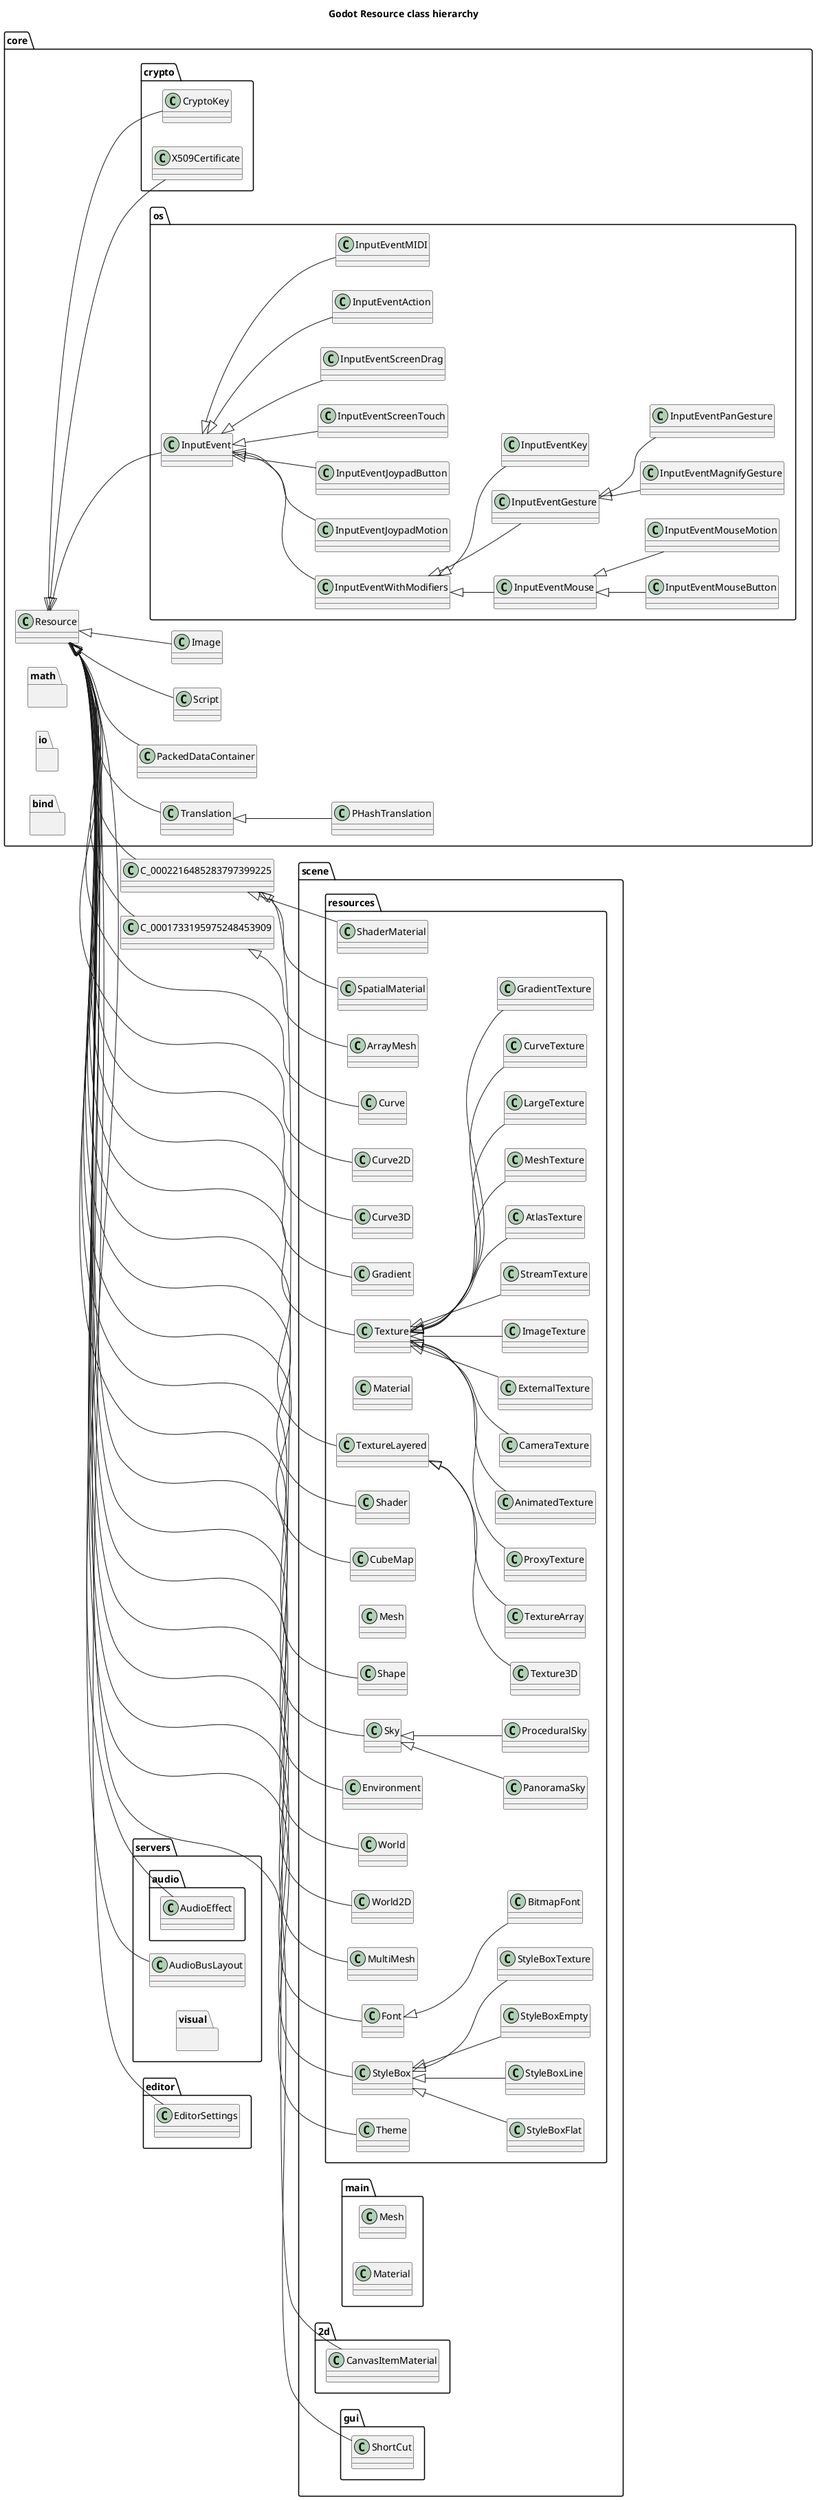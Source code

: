 @startuml
title Godot Resource class hierarchy
left to right direction
package [core] as C_0001135303388636126337 {
package [os] as C_0000971228303667196130 {
class "InputEvent" as C_0000826642441440633506
class C_0000826642441440633506 [[https://github.com/godotengine/godot/blob/faf3f883d1a25ec8a2b7a31ecc9e3363613b2478/./core/os/input_event.h#L187{InputEvent}]] {
__
}
class "InputEventWithModifiers" as C_0001643690477901780535
class C_0001643690477901780535 [[https://github.com/godotengine/godot/blob/faf3f883d1a25ec8a2b7a31ecc9e3363613b2478/./core/os/input_event.h#L224{InputEventWithModifiers}]] {
__
}
class "InputEventKey" as C_0000005346252496229381
class C_0000005346252496229381 [[https://github.com/godotengine/godot/blob/faf3f883d1a25ec8a2b7a31ecc9e3363613b2478/./core/os/input_event.h#L269{InputEventKey}]] {
__
}
class "InputEventMouse" as C_0000508669583629270248
class C_0000508669583629270248 [[https://github.com/godotengine/godot/blob/faf3f883d1a25ec8a2b7a31ecc9e3363613b2478/./core/os/input_event.h#L308{InputEventMouse}]] {
__
}
class "InputEventMouseButton" as C_0001609811636033675562
class C_0001609811636033675562 [[https://github.com/godotengine/godot/blob/faf3f883d1a25ec8a2b7a31ecc9e3363613b2478/./core/os/input_event.h#L333{InputEventMouseButton}]] {
__
}
class "InputEventMouseMotion" as C_0001449155408194946072
class C_0001449155408194946072 [[https://github.com/godotengine/godot/blob/faf3f883d1a25ec8a2b7a31ecc9e3363613b2478/./core/os/input_event.h#L367{InputEventMouseMotion}]] {
__
}
class "InputEventJoypadMotion" as C_0000545233917368839369
class C_0000545233917368839369 [[https://github.com/godotengine/godot/blob/faf3f883d1a25ec8a2b7a31ecc9e3363613b2478/./core/os/input_event.h#L400{InputEventJoypadMotion}]] {
__
}
class "InputEventJoypadButton" as C_0000879206998663772909
class C_0000879206998663772909 [[https://github.com/godotengine/godot/blob/faf3f883d1a25ec8a2b7a31ecc9e3363613b2478/./core/os/input_event.h#L426{InputEventJoypadButton}]] {
__
}
class "InputEventScreenTouch" as C_0000424955783958123814
class C_0000424955783958123814 [[https://github.com/godotengine/godot/blob/faf3f883d1a25ec8a2b7a31ecc9e3363613b2478/./core/os/input_event.h#L454{InputEventScreenTouch}]] {
__
}
class "InputEventScreenDrag" as C_0000181579490489051672
class C_0000181579490489051672 [[https://github.com/godotengine/godot/blob/faf3f883d1a25ec8a2b7a31ecc9e3363613b2478/./core/os/input_event.h#L479{InputEventScreenDrag}]] {
__
}
class "InputEventAction" as C_0000771113246620413802
class C_0000771113246620413802 [[https://github.com/godotengine/godot/blob/faf3f883d1a25ec8a2b7a31ecc9e3363613b2478/./core/os/input_event.h#L509{InputEventAction}]] {
__
}
class "InputEventGesture" as C_0002273725611005372274
class C_0002273725611005372274 [[https://github.com/godotengine/godot/blob/faf3f883d1a25ec8a2b7a31ecc9e3363613b2478/./core/os/input_event.h#L541{InputEventGesture}]] {
__
}
class "InputEventMagnifyGesture" as C_0001081009511705756716
class C_0001081009511705756716 [[https://github.com/godotengine/godot/blob/faf3f883d1a25ec8a2b7a31ecc9e3363613b2478/./core/os/input_event.h#L555{InputEventMagnifyGesture}]] {
__
}
class "InputEventPanGesture" as C_0000785094287144192783
class C_0000785094287144192783 [[https://github.com/godotengine/godot/blob/faf3f883d1a25ec8a2b7a31ecc9e3363613b2478/./core/os/input_event.h#L573{InputEventPanGesture}]] {
__
}
class "InputEventMIDI" as C_0000421706308116149067
class C_0000421706308116149067 [[https://github.com/godotengine/godot/blob/faf3f883d1a25ec8a2b7a31ecc9e3363613b2478/./core/os/input_event.h#L591{InputEventMIDI}]] {
__
}
}
package [math] as C_0001290567961039012027 {
}
package [io] as C_0000800808595394760973 {
}
class "Resource" as C_0001951177692366602790
class C_0001951177692366602790 [[https://github.com/godotengine/godot/blob/faf3f883d1a25ec8a2b7a31ecc9e3363613b2478/./core/resource.h#L48{Resource}]] {
__
}
class "Script" as C_0001608678623693693822
class C_0001608678623693693822 [[https://github.com/godotengine/godot/blob/faf3f883d1a25ec8a2b7a31ecc9e3363613b2478/./core/script_language.h#L99{Script}]] {
__
}
class "Image" as C_0001347373196389223918
class C_0001347373196389223918 [[https://github.com/godotengine/godot/blob/faf3f883d1a25ec8a2b7a31ecc9e3363613b2478/./core/image.h#L55{Image}]] {
__
}
class "Translation" as C_0002175195378041774254
class C_0002175195378041774254 [[https://github.com/godotengine/godot/blob/faf3f883d1a25ec8a2b7a31ecc9e3363613b2478/./core/translation.h#L36{Translation}]] {
__
}
package [crypto] as C_0000143100313963892417 {
class "CryptoKey" as C_0000209170473243207631
class C_0000209170473243207631 [[https://github.com/godotengine/godot/blob/faf3f883d1a25ec8a2b7a31ecc9e3363613b2478/./core/crypto/crypto.h#L40{CryptoKey}]] {
__
}
class "X509Certificate" as C_0002250383059923974472
class C_0002250383059923974472 [[https://github.com/godotengine/godot/blob/faf3f883d1a25ec8a2b7a31ecc9e3363613b2478/./core/crypto/crypto.h#L53{X509Certificate}]] {
__
}
}
class "PackedDataContainer" as C_0001635565080070667323
class C_0001635565080070667323 [[https://github.com/godotengine/godot/blob/faf3f883d1a25ec8a2b7a31ecc9e3363613b2478/core/packed_data_container.h#L36{PackedDataContainer}]] {
__
}
package [bind] as C_0002118555885060719094 {
}
class "PHashTranslation" as C_0001000982088367490313
class C_0001000982088367490313 [[https://github.com/godotengine/godot/blob/faf3f883d1a25ec8a2b7a31ecc9e3363613b2478/core/compressed_translation.h#L36{PHashTranslation}]] {
__
}
}
package [scene] as C_0000159240983285943022 {
package [resources] as C_0001908747512608143025 {
class "Curve" as C_0001163921931966275471
class C_0001163921931966275471 [[https://github.com/godotengine/godot/blob/faf3f883d1a25ec8a2b7a31ecc9e3363613b2478/./scene/resources/curve.h#L37{Curve}]] {
__
}
class "Curve2D" as C_0000583453570386694974
class C_0000583453570386694974 [[https://github.com/godotengine/godot/blob/faf3f883d1a25ec8a2b7a31ecc9e3363613b2478/./scene/resources/curve.h#L151{Curve2D}]] {
__
}
class "Curve3D" as C_0001996211114461908095
class C_0001996211114461908095 [[https://github.com/godotengine/godot/blob/faf3f883d1a25ec8a2b7a31ecc9e3363613b2478/./scene/resources/curve.h#L214{Curve3D}]] {
__
}
class "Gradient" as C_0001515896569718711140
class C_0001515896569718711140 [[https://github.com/godotengine/godot/blob/faf3f883d1a25ec8a2b7a31ecc9e3363613b2478/./scene/resources/gradient.h#L36{Gradient}]] {
__
}
class "Texture" as C_0001367871067587158636
class C_0001367871067587158636 [[https://github.com/godotengine/godot/blob/faf3f883d1a25ec8a2b7a31ecc9e3363613b2478/./scene/resources/texture.h#L45{Texture}]] {
__
}
class "ImageTexture" as C_0000798383873302476750
class C_0000798383873302476750 [[https://github.com/godotengine/godot/blob/faf3f883d1a25ec8a2b7a31ecc9e3363613b2478/./scene/resources/texture.h#L91{ImageTexture}]] {
__
}
class "StreamTexture" as C_0000486991884140911232
class C_0000486991884140911232 [[https://github.com/godotengine/godot/blob/faf3f883d1a25ec8a2b7a31ecc9e3363613b2478/./scene/resources/texture.h#L165{StreamTexture}]] {
__
}
class "AtlasTexture" as C_0001637279102233248180
class C_0001637279102233248180 [[https://github.com/godotengine/godot/blob/faf3f883d1a25ec8a2b7a31ecc9e3363613b2478/./scene/resources/texture.h#L248{AtlasTexture}]] {
__
}
class "MeshTexture" as C_0001430074170771569724
class C_0001430074170771569724 [[https://github.com/godotengine/godot/blob/faf3f883d1a25ec8a2b7a31ecc9e3363613b2478/./scene/resources/texture.h#L295{MeshTexture}]] {
__
}
class "LargeTexture" as C_0000865137412866175601
class C_0000865137412866175601 [[https://github.com/godotengine/godot/blob/faf3f883d1a25ec8a2b7a31ecc9e3363613b2478/./scene/resources/texture.h#L336{LargeTexture}]] {
__
}
class "CubeMap" as C_0000868947797365640613
class C_0000868947797365640613 [[https://github.com/godotengine/godot/blob/faf3f883d1a25ec8a2b7a31ecc9e3363613b2478/./scene/resources/texture.h#L386{CubeMap}]] {
__
}
class "TextureLayered" as C_0001581103179488457373
class C_0001581103179488457373 [[https://github.com/godotengine/godot/blob/faf3f883d1a25ec8a2b7a31ecc9e3363613b2478/./scene/resources/texture.h#L467{TextureLayered}]] {
__
}
class "Texture3D" as C_0001544358461463390852
class C_0001544358461463390852 [[https://github.com/godotengine/godot/blob/faf3f883d1a25ec8a2b7a31ecc9e3363613b2478/./scene/resources/texture.h#L531{Texture3D}]] {
__
}
class "TextureArray" as C_0001404587360588661178
class C_0001404587360588661178 [[https://github.com/godotengine/godot/blob/faf3f883d1a25ec8a2b7a31ecc9e3363613b2478/./scene/resources/texture.h#L540{TextureArray}]] {
__
}
class "CurveTexture" as C_0000496374853566997945
class C_0000496374853566997945 [[https://github.com/godotengine/godot/blob/faf3f883d1a25ec8a2b7a31ecc9e3363613b2478/./scene/resources/texture.h#L557{CurveTexture}]] {
__
}
class "GradientTexture" as C_0000093237254261317379
class C_0000093237254261317379 [[https://github.com/godotengine/godot/blob/faf3f883d1a25ec8a2b7a31ecc9e3363613b2478/./scene/resources/texture.h#L606{GradientTexture}]] {
__
}
class "ProxyTexture" as C_0001958159253311530745
class C_0001958159253311530745 [[https://github.com/godotengine/godot/blob/faf3f883d1a25ec8a2b7a31ecc9e3363613b2478/./scene/resources/texture.h#L651{ProxyTexture}]] {
__
}
class "AnimatedTexture" as C_0002139700944454124435
class C_0002139700944454124435 [[https://github.com/godotengine/godot/blob/faf3f883d1a25ec8a2b7a31ecc9e3363613b2478/./scene/resources/texture.h#L678{AnimatedTexture}]] {
__
}
class "CameraTexture" as C_0002176748275886758573
class C_0002176748275886758573 [[https://github.com/godotengine/godot/blob/faf3f883d1a25ec8a2b7a31ecc9e3363613b2478/./scene/resources/texture.h#L758{CameraTexture}]] {
__
}
class "ExternalTexture" as C_0001681920172986601183
class C_0001681920172986601183 [[https://github.com/godotengine/godot/blob/faf3f883d1a25ec8a2b7a31ecc9e3363613b2478/./scene/resources/texture.h#L793{ExternalTexture}]] {
__
}
class "Shader" as C_0001862491237042062945
class C_0001862491237042062945 [[https://github.com/godotengine/godot/blob/faf3f883d1a25ec8a2b7a31ecc9e3363613b2478/./scene/resources/shader.h#L39{Shader}]] {
__
}
class "Material" as C_0002216485283797399225
class C_0002216485283797399225 [[https://github.com/godotengine/godot/blob/faf3f883d1a25ec8a2b7a31ecc9e3363613b2478/./scene/resources/material.h#L41{Material}]] {
__
}
class "ShaderMaterial" as C_0001706220248564978422
class C_0001706220248564978422 [[https://github.com/godotengine/godot/blob/faf3f883d1a25ec8a2b7a31ecc9e3363613b2478/./scene/resources/material.h#L76{ShaderMaterial}]] {
__
}
class "SpatialMaterial" as C_0000001963724432077621
class C_0000001963724432077621 [[https://github.com/godotengine/godot/blob/faf3f883d1a25ec8a2b7a31ecc9e3363613b2478/./scene/resources/material.h#L109{SpatialMaterial}]] {
__
}
class "Shape" as C_0001672291103657734280
class C_0001672291103657734280 [[https://github.com/godotengine/godot/blob/faf3f883d1a25ec8a2b7a31ecc9e3363613b2478/./scene/resources/shape.h#L37{Shape}]] {
__
}
class "Mesh" as C_0001733195975248453909
class C_0001733195975248453909 [[https://github.com/godotengine/godot/blob/faf3f883d1a25ec8a2b7a31ecc9e3363613b2478/./scene/resources/mesh.h#L41{Mesh}]] {
__
}
class "ArrayMesh" as C_0001532490567718443177
class C_0001532490567718443177 [[https://github.com/godotengine/godot/blob/faf3f883d1a25ec8a2b7a31ecc9e3363613b2478/./scene/resources/mesh.h#L158{ArrayMesh}]] {
__
}
class "Sky" as C_0000116528474292236882
class C_0000116528474292236882 [[https://github.com/godotengine/godot/blob/faf3f883d1a25ec8a2b7a31ecc9e3363613b2478/./scene/resources/sky.h#L37{Sky}]] {
__
}
class "PanoramaSky" as C_0000648215409631414149
class C_0000648215409631414149 [[https://github.com/godotengine/godot/blob/faf3f883d1a25ec8a2b7a31ecc9e3363613b2478/./scene/resources/sky.h#L67{PanoramaSky}]] {
__
}
class "ProceduralSky" as C_0001250686154751320195
class C_0001250686154751320195 [[https://github.com/godotengine/godot/blob/faf3f883d1a25ec8a2b7a31ecc9e3363613b2478/./scene/resources/sky.h#L88{ProceduralSky}]] {
__
}
class "Environment" as C_0001807798357493001327
class C_0001807798357493001327 [[https://github.com/godotengine/godot/blob/faf3f883d1a25ec8a2b7a31ecc9e3363613b2478/./scene/resources/environment.h#L39{Environment}]] {
__
}
class "World" as C_0002268909104966341925
class C_0002268909104966341925 [[https://github.com/godotengine/godot/blob/faf3f883d1a25ec8a2b7a31ecc9e3363613b2478/./scene/resources/world.h#L43{World}]] {
__
}
class "World2D" as C_0001698058622807192888
class C_0001698058622807192888 [[https://github.com/godotengine/godot/blob/faf3f883d1a25ec8a2b7a31ecc9e3363613b2478/./scene/resources/world_2d.h#L42{World2D}]] {
__
}
class "MultiMesh" as C_0000096587815980107455
class C_0000096587815980107455 [[https://github.com/godotengine/godot/blob/faf3f883d1a25ec8a2b7a31ecc9e3363613b2478/./scene/resources/multimesh.h#L37{MultiMesh}]] {
__
}
class "Font" as C_0000054107906042594907
class C_0000054107906042594907 [[https://github.com/godotengine/godot/blob/faf3f883d1a25ec8a2b7a31ecc9e3363613b2478/./scene/resources/font.h#L38{Font}]] {
__
}
class "BitmapFont" as C_0000732540472499227446
class C_0000732540472499227446 [[https://github.com/godotengine/godot/blob/faf3f883d1a25ec8a2b7a31ecc9e3363613b2478/./scene/resources/font.h#L106{BitmapFont}]] {
__
}
class "StyleBox" as C_0000636726652931404765
class C_0000636726652931404765 [[https://github.com/godotengine/godot/blob/faf3f883d1a25ec8a2b7a31ecc9e3363613b2478/./scene/resources/style_box.h#L40{StyleBox}]] {
__
}
class "StyleBoxEmpty" as C_0000259224014912534733
class C_0000259224014912534733 [[https://github.com/godotengine/godot/blob/faf3f883d1a25ec8a2b7a31ecc9e3363613b2478/./scene/resources/style_box.h#L70{StyleBoxEmpty}]] {
__
}
class "StyleBoxTexture" as C_0001721162396461278621
class C_0001721162396461278621 [[https://github.com/godotengine/godot/blob/faf3f883d1a25ec8a2b7a31ecc9e3363613b2478/./scene/resources/style_box.h#L80{StyleBoxTexture}]] {
__
}
class "StyleBoxFlat" as C_0002269836518882757108
class C_0002269836518882757108 [[https://github.com/godotengine/godot/blob/faf3f883d1a25ec8a2b7a31ecc9e3363613b2478/./scene/resources/style_box.h#L146{StyleBoxFlat}]] {
__
}
class "StyleBoxLine" as C_0000728889196933964519
class C_0000728889196933964519 [[https://github.com/godotengine/godot/blob/faf3f883d1a25ec8a2b7a31ecc9e3363613b2478/./scene/resources/style_box.h#L240{StyleBoxLine}]] {
__
}
class "Theme" as C_0000993567374411090062
class C_0000993567374411090062 [[https://github.com/godotengine/godot/blob/faf3f883d1a25ec8a2b7a31ecc9e3363613b2478/./scene/resources/theme.h#L41{Theme}]] {
__
}
}
package [main] as C_0000712285719116385287 {
class "Mesh" as C_0001733195975248453909
class C_0001733195975248453909 [[https://github.com/godotengine/godot/blob/faf3f883d1a25ec8a2b7a31ecc9e3363613b2478/./scene/main/scene_tree.h#L46{Mesh}]] {
__
}
class "Material" as C_0002216485283797399225
class C_0002216485283797399225 [[https://github.com/godotengine/godot/blob/faf3f883d1a25ec8a2b7a31ecc9e3363613b2478/./scene/main/scene_tree.h#L45{Material}]] {
__
}
}
package [2d] as C_0001702441167006166314 {
class "CanvasItemMaterial" as C_0000484561506113559349
class C_0000484561506113559349 [[https://github.com/godotengine/godot/blob/faf3f883d1a25ec8a2b7a31ecc9e3363613b2478/./scene/2d/canvas_item.h#L47{CanvasItemMaterial}]] {
__
}
}
package [gui] as C_0002199462842849286237 {
class "ShortCut" as C_0000927016956309081505
class C_0000927016956309081505 [[https://github.com/godotengine/godot/blob/faf3f883d1a25ec8a2b7a31ecc9e3363613b2478/./scene/gui/shortcut.h#L37{ShortCut}]] {
__
}
}
}
package [servers] as C_0002144003061314495847 {
package [visual] as C_0001629784819027334179 {
}
package [audio] as C_0001274660134554969367 {
class "AudioEffect" as C_0001135869814642263160
class C_0001135869814642263160 [[https://github.com/godotengine/godot/blob/faf3f883d1a25ec8a2b7a31ecc9e3363613b2478/./servers/audio/audio_effect.h#L45{AudioEffect}]] {
__
}
}
class "AudioBusLayout" as C_0001456847428901597356
class C_0001456847428901597356 [[https://github.com/godotengine/godot/blob/faf3f883d1a25ec8a2b7a31ecc9e3363613b2478/./servers/audio_server.h#L382{AudioBusLayout}]] {
__
}
}
package [editor] as C_0001379057708579141781 {
class "EditorSettings" as C_0000112336399891508100
class C_0000112336399891508100 [[https://github.com/godotengine/godot/blob/faf3f883d1a25ec8a2b7a31ecc9e3363613b2478/./editor/editor_settings.h#L44{EditorSettings}]] {
__
}
}
C_0001951177692366602790 <|-- C_0000826642441440633506
C_0000826642441440633506 <|-- C_0001643690477901780535
C_0001643690477901780535 <|-- C_0000005346252496229381
C_0001643690477901780535 <|-- C_0000508669583629270248
C_0000508669583629270248 <|-- C_0001609811636033675562
C_0000508669583629270248 <|-- C_0001449155408194946072
C_0000826642441440633506 <|-- C_0000545233917368839369
C_0000826642441440633506 <|-- C_0000879206998663772909
C_0000826642441440633506 <|-- C_0000424955783958123814
C_0000826642441440633506 <|-- C_0000181579490489051672
C_0000826642441440633506 <|-- C_0000771113246620413802
C_0001643690477901780535 <|-- C_0002273725611005372274
C_0002273725611005372274 <|-- C_0001081009511705756716
C_0002273725611005372274 <|-- C_0000785094287144192783
C_0000826642441440633506 <|-- C_0000421706308116149067
C_0001951177692366602790 <|-- C_0001608678623693693822
C_0001951177692366602790 <|-- C_0001347373196389223918
C_0001951177692366602790 <|-- C_0002175195378041774254
C_0001951177692366602790 <|-- C_0000209170473243207631
C_0001951177692366602790 <|-- C_0002250383059923974472
C_0001951177692366602790 <|-- C_0001635565080070667323
C_0002175195378041774254 <|-- C_0001000982088367490313
C_0001951177692366602790 <|-- C_0001163921931966275471
C_0001951177692366602790 <|-- C_0000583453570386694974
C_0001951177692366602790 <|-- C_0001996211114461908095
C_0001951177692366602790 <|-- C_0001515896569718711140
C_0001951177692366602790 <|-- C_0001367871067587158636
C_0001367871067587158636 <|-- C_0000798383873302476750
C_0001367871067587158636 <|-- C_0000486991884140911232
C_0001367871067587158636 <|-- C_0001637279102233248180
C_0001367871067587158636 <|-- C_0001430074170771569724
C_0001367871067587158636 <|-- C_0000865137412866175601
C_0001951177692366602790 <|-- C_0000868947797365640613
C_0001951177692366602790 <|-- C_0001581103179488457373
C_0001581103179488457373 <|-- C_0001544358461463390852
C_0001581103179488457373 <|-- C_0001404587360588661178
C_0001367871067587158636 <|-- C_0000496374853566997945
C_0001367871067587158636 <|-- C_0000093237254261317379
C_0001367871067587158636 <|-- C_0001958159253311530745
C_0001367871067587158636 <|-- C_0002139700944454124435
C_0001367871067587158636 <|-- C_0002176748275886758573
C_0001367871067587158636 <|-- C_0001681920172986601183
C_0001951177692366602790 <|-- C_0001862491237042062945
C_0001951177692366602790 <|-- C_0002216485283797399225
C_0002216485283797399225 <|-- C_0001706220248564978422
C_0002216485283797399225 <|-- C_0000001963724432077621
C_0001951177692366602790 <|-- C_0001672291103657734280
C_0001951177692366602790 <|-- C_0001733195975248453909
C_0001733195975248453909 <|-- C_0001532490567718443177
C_0001951177692366602790 <|-- C_0000116528474292236882
C_0000116528474292236882 <|-- C_0000648215409631414149
C_0000116528474292236882 <|-- C_0001250686154751320195
C_0001951177692366602790 <|-- C_0001807798357493001327
C_0001951177692366602790 <|-- C_0002268909104966341925
C_0001951177692366602790 <|-- C_0001698058622807192888
C_0001951177692366602790 <|-- C_0000096587815980107455
C_0001951177692366602790 <|-- C_0000054107906042594907
C_0000054107906042594907 <|-- C_0000732540472499227446
C_0001951177692366602790 <|-- C_0000636726652931404765
C_0000636726652931404765 <|-- C_0000259224014912534733
C_0000636726652931404765 <|-- C_0001721162396461278621
C_0000636726652931404765 <|-- C_0002269836518882757108
C_0000636726652931404765 <|-- C_0000728889196933964519
C_0001951177692366602790 <|-- C_0000993567374411090062
C_0002216485283797399225 <|-- C_0000484561506113559349
C_0001951177692366602790 <|-- C_0000927016956309081505
C_0001951177692366602790 <|-- C_0001135869814642263160
C_0001951177692366602790 <|-- C_0001456847428901597356
C_0001951177692366602790 <|-- C_0000112336399891508100

'Generated with clang-uml, version 0.4.0-9-gc398c6f
'LLVM version Ubuntu clang version 15.0.7
@enduml
